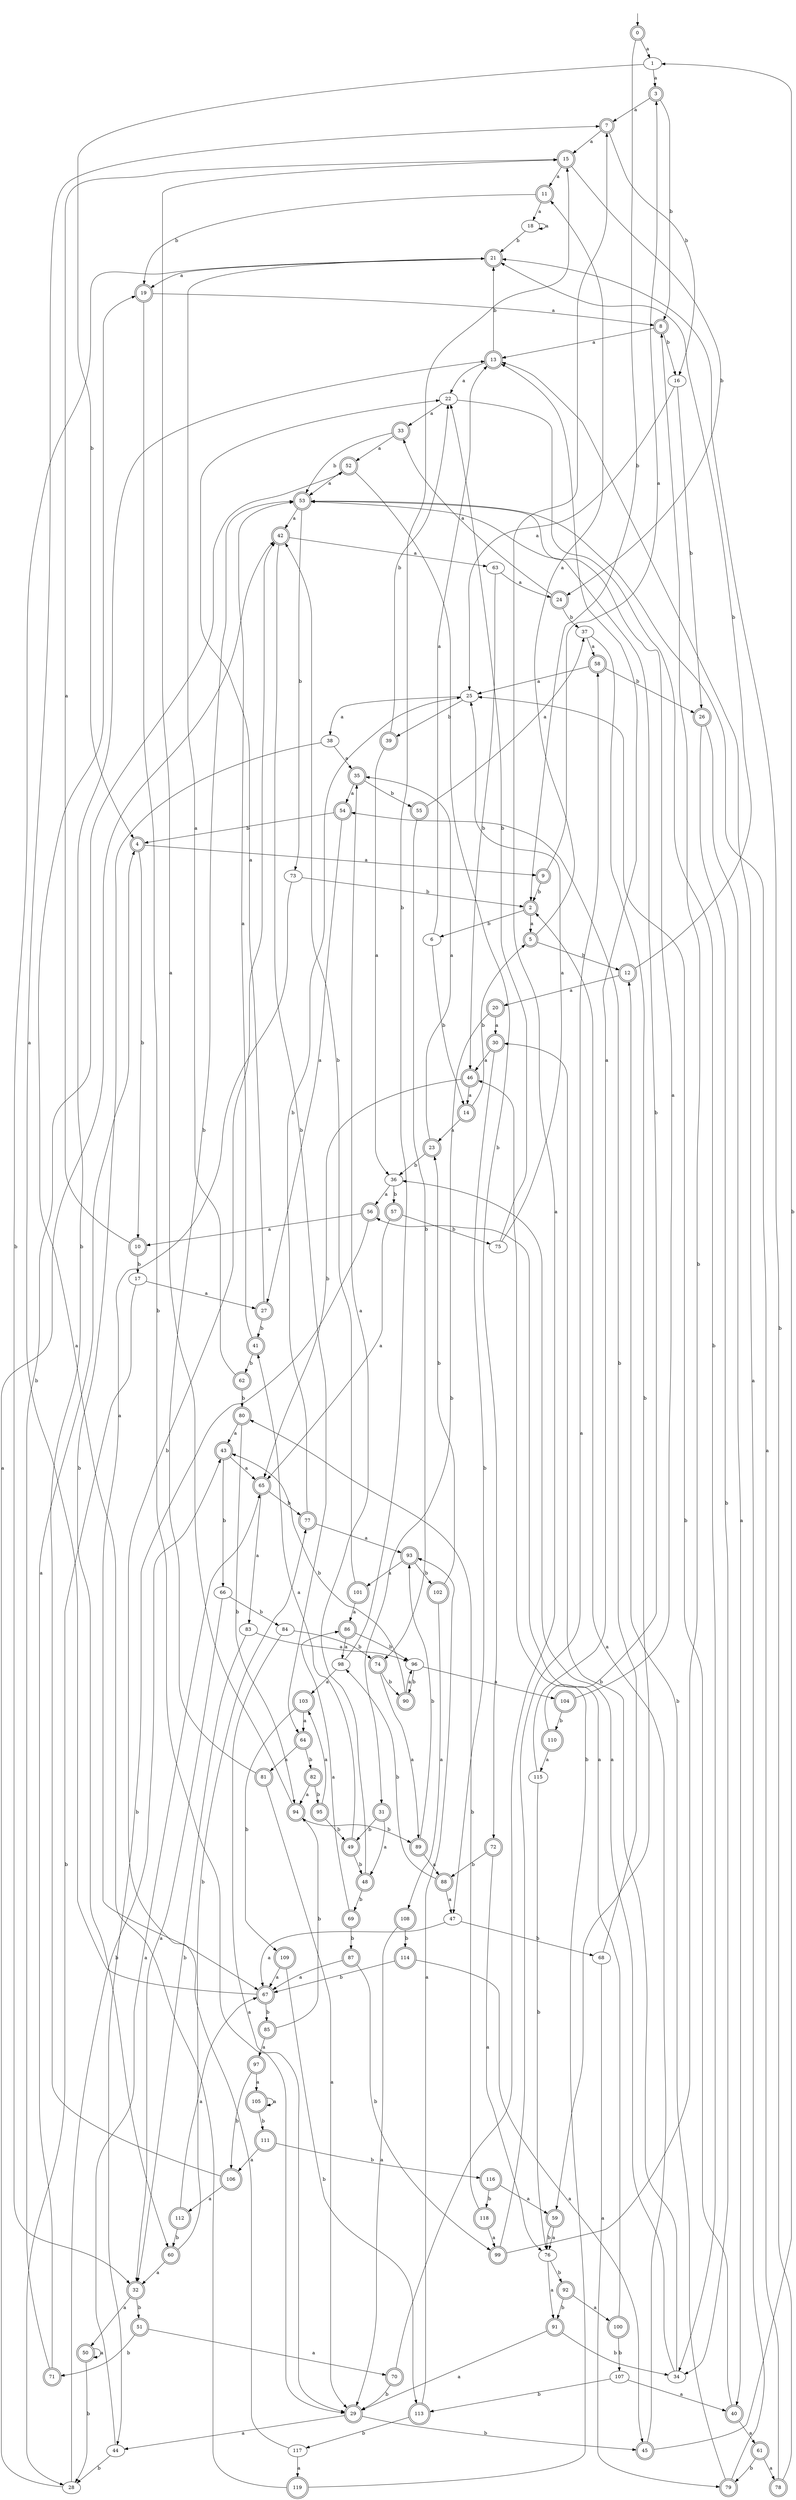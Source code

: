 digraph RandomDFA {
  __start0 [label="", shape=none];
  __start0 -> 0 [label=""];
  0 [shape=circle] [shape=doublecircle]
  0 -> 1 [label="a"]
  0 -> 2 [label="b"]
  1
  1 -> 3 [label="a"]
  1 -> 4 [label="b"]
  2 [shape=doublecircle]
  2 -> 5 [label="a"]
  2 -> 6 [label="b"]
  3 [shape=doublecircle]
  3 -> 7 [label="a"]
  3 -> 8 [label="b"]
  4 [shape=doublecircle]
  4 -> 9 [label="a"]
  4 -> 10 [label="b"]
  5 [shape=doublecircle]
  5 -> 11 [label="a"]
  5 -> 12 [label="b"]
  6
  6 -> 13 [label="a"]
  6 -> 14 [label="b"]
  7 [shape=doublecircle]
  7 -> 15 [label="a"]
  7 -> 16 [label="b"]
  8 [shape=doublecircle]
  8 -> 13 [label="a"]
  8 -> 16 [label="b"]
  9 [shape=doublecircle]
  9 -> 3 [label="a"]
  9 -> 2 [label="b"]
  10 [shape=doublecircle]
  10 -> 15 [label="a"]
  10 -> 17 [label="b"]
  11 [shape=doublecircle]
  11 -> 18 [label="a"]
  11 -> 19 [label="b"]
  12 [shape=doublecircle]
  12 -> 20 [label="a"]
  12 -> 21 [label="b"]
  13 [shape=doublecircle]
  13 -> 22 [label="a"]
  13 -> 21 [label="b"]
  14 [shape=doublecircle]
  14 -> 23 [label="a"]
  14 -> 5 [label="b"]
  15 [shape=doublecircle]
  15 -> 11 [label="a"]
  15 -> 24 [label="b"]
  16
  16 -> 25 [label="a"]
  16 -> 26 [label="b"]
  17
  17 -> 27 [label="a"]
  17 -> 28 [label="b"]
  18
  18 -> 18 [label="a"]
  18 -> 21 [label="b"]
  19 [shape=doublecircle]
  19 -> 8 [label="a"]
  19 -> 29 [label="b"]
  20 [shape=doublecircle]
  20 -> 30 [label="a"]
  20 -> 31 [label="b"]
  21 [shape=doublecircle]
  21 -> 19 [label="a"]
  21 -> 32 [label="b"]
  22
  22 -> 33 [label="a"]
  22 -> 34 [label="b"]
  23 [shape=doublecircle]
  23 -> 35 [label="a"]
  23 -> 36 [label="b"]
  24 [shape=doublecircle]
  24 -> 33 [label="a"]
  24 -> 37 [label="b"]
  25
  25 -> 38 [label="a"]
  25 -> 39 [label="b"]
  26 [shape=doublecircle]
  26 -> 40 [label="a"]
  26 -> 34 [label="b"]
  27 [shape=doublecircle]
  27 -> 22 [label="a"]
  27 -> 41 [label="b"]
  28
  28 -> 42 [label="a"]
  28 -> 43 [label="b"]
  29 [shape=doublecircle]
  29 -> 44 [label="a"]
  29 -> 45 [label="b"]
  30 [shape=doublecircle]
  30 -> 46 [label="a"]
  30 -> 47 [label="b"]
  31 [shape=doublecircle]
  31 -> 48 [label="a"]
  31 -> 49 [label="b"]
  32 [shape=doublecircle]
  32 -> 50 [label="a"]
  32 -> 51 [label="b"]
  33 [shape=doublecircle]
  33 -> 52 [label="a"]
  33 -> 53 [label="b"]
  34
  34 -> 36 [label="a"]
  34 -> 30 [label="b"]
  35 [shape=doublecircle]
  35 -> 54 [label="a"]
  35 -> 55 [label="b"]
  36
  36 -> 56 [label="a"]
  36 -> 57 [label="b"]
  37
  37 -> 58 [label="a"]
  37 -> 59 [label="b"]
  38
  38 -> 35 [label="a"]
  38 -> 60 [label="b"]
  39 [shape=doublecircle]
  39 -> 36 [label="a"]
  39 -> 22 [label="b"]
  40 [shape=doublecircle]
  40 -> 61 [label="a"]
  40 -> 25 [label="b"]
  41 [shape=doublecircle]
  41 -> 53 [label="a"]
  41 -> 62 [label="b"]
  42 [shape=doublecircle]
  42 -> 63 [label="a"]
  42 -> 64 [label="b"]
  43 [shape=doublecircle]
  43 -> 65 [label="a"]
  43 -> 66 [label="b"]
  44
  44 -> 65 [label="a"]
  44 -> 28 [label="b"]
  45 [shape=doublecircle]
  45 -> 2 [label="a"]
  45 -> 1 [label="b"]
  46 [shape=doublecircle]
  46 -> 14 [label="a"]
  46 -> 65 [label="b"]
  47
  47 -> 67 [label="a"]
  47 -> 68 [label="b"]
  48 [shape=doublecircle]
  48 -> 35 [label="a"]
  48 -> 69 [label="b"]
  49 [shape=doublecircle]
  49 -> 41 [label="a"]
  49 -> 48 [label="b"]
  50 [shape=doublecircle]
  50 -> 50 [label="a"]
  50 -> 28 [label="b"]
  51 [shape=doublecircle]
  51 -> 70 [label="a"]
  51 -> 71 [label="b"]
  52 [shape=doublecircle]
  52 -> 53 [label="a"]
  52 -> 72 [label="b"]
  53 [shape=doublecircle]
  53 -> 42 [label="a"]
  53 -> 73 [label="b"]
  54 [shape=doublecircle]
  54 -> 27 [label="a"]
  54 -> 4 [label="b"]
  55 [shape=doublecircle]
  55 -> 37 [label="a"]
  55 -> 74 [label="b"]
  56 [shape=doublecircle]
  56 -> 10 [label="a"]
  56 -> 44 [label="b"]
  57 [shape=doublecircle]
  57 -> 65 [label="a"]
  57 -> 75 [label="b"]
  58 [shape=doublecircle]
  58 -> 25 [label="a"]
  58 -> 26 [label="b"]
  59 [shape=doublecircle]
  59 -> 76 [label="a"]
  59 -> 76 [label="b"]
  60 [shape=doublecircle]
  60 -> 32 [label="a"]
  60 -> 77 [label="b"]
  61 [shape=doublecircle]
  61 -> 78 [label="a"]
  61 -> 79 [label="b"]
  62 [shape=doublecircle]
  62 -> 21 [label="a"]
  62 -> 80 [label="b"]
  63
  63 -> 24 [label="a"]
  63 -> 46 [label="b"]
  64 [shape=doublecircle]
  64 -> 81 [label="a"]
  64 -> 82 [label="b"]
  65 [shape=doublecircle]
  65 -> 83 [label="a"]
  65 -> 77 [label="b"]
  66
  66 -> 32 [label="a"]
  66 -> 84 [label="b"]
  67 [shape=doublecircle]
  67 -> 7 [label="a"]
  67 -> 85 [label="b"]
  68
  68 -> 79 [label="a"]
  68 -> 54 [label="b"]
  69 [shape=doublecircle]
  69 -> 86 [label="a"]
  69 -> 87 [label="b"]
  70 [shape=doublecircle]
  70 -> 7 [label="a"]
  70 -> 29 [label="b"]
  71 [shape=doublecircle]
  71 -> 4 [label="a"]
  71 -> 52 [label="b"]
  72 [shape=doublecircle]
  72 -> 76 [label="a"]
  72 -> 88 [label="b"]
  73
  73 -> 67 [label="a"]
  73 -> 2 [label="b"]
  74 [shape=doublecircle]
  74 -> 89 [label="a"]
  74 -> 90 [label="b"]
  75
  75 -> 25 [label="a"]
  75 -> 22 [label="b"]
  76
  76 -> 91 [label="a"]
  76 -> 92 [label="b"]
  77 [shape=doublecircle]
  77 -> 93 [label="a"]
  77 -> 25 [label="b"]
  78 [shape=doublecircle]
  78 -> 53 [label="a"]
  78 -> 21 [label="b"]
  79 [shape=doublecircle]
  79 -> 13 [label="a"]
  79 -> 12 [label="b"]
  80 [shape=doublecircle]
  80 -> 43 [label="a"]
  80 -> 94 [label="b"]
  81 [shape=doublecircle]
  81 -> 29 [label="a"]
  81 -> 53 [label="b"]
  82 [shape=doublecircle]
  82 -> 94 [label="a"]
  82 -> 95 [label="b"]
  83
  83 -> 96 [label="a"]
  83 -> 32 [label="b"]
  84
  84 -> 29 [label="a"]
  84 -> 74 [label="b"]
  85 [shape=doublecircle]
  85 -> 97 [label="a"]
  85 -> 94 [label="b"]
  86 [shape=doublecircle]
  86 -> 98 [label="a"]
  86 -> 96 [label="b"]
  87 [shape=doublecircle]
  87 -> 67 [label="a"]
  87 -> 99 [label="b"]
  88 [shape=doublecircle]
  88 -> 47 [label="a"]
  88 -> 98 [label="b"]
  89 [shape=doublecircle]
  89 -> 88 [label="a"]
  89 -> 93 [label="b"]
  90 [shape=doublecircle]
  90 -> 96 [label="a"]
  90 -> 43 [label="b"]
  91 [shape=doublecircle]
  91 -> 29 [label="a"]
  91 -> 34 [label="b"]
  92 [shape=doublecircle]
  92 -> 100 [label="a"]
  92 -> 91 [label="b"]
  93 [shape=doublecircle]
  93 -> 101 [label="a"]
  93 -> 102 [label="b"]
  94 [shape=doublecircle]
  94 -> 15 [label="a"]
  94 -> 89 [label="b"]
  95 [shape=doublecircle]
  95 -> 103 [label="a"]
  95 -> 49 [label="b"]
  96
  96 -> 104 [label="a"]
  96 -> 90 [label="b"]
  97 [shape=doublecircle]
  97 -> 105 [label="a"]
  97 -> 106 [label="b"]
  98
  98 -> 103 [label="a"]
  98 -> 15 [label="b"]
  99 [shape=doublecircle]
  99 -> 58 [label="a"]
  99 -> 8 [label="b"]
  100 [shape=doublecircle]
  100 -> 56 [label="a"]
  100 -> 107 [label="b"]
  101 [shape=doublecircle]
  101 -> 86 [label="a"]
  101 -> 42 [label="b"]
  102 [shape=doublecircle]
  102 -> 108 [label="a"]
  102 -> 23 [label="b"]
  103 [shape=doublecircle]
  103 -> 64 [label="a"]
  103 -> 109 [label="b"]
  104 [shape=doublecircle]
  104 -> 53 [label="a"]
  104 -> 110 [label="b"]
  105 [shape=doublecircle]
  105 -> 105 [label="a"]
  105 -> 111 [label="b"]
  106 [shape=doublecircle]
  106 -> 112 [label="a"]
  106 -> 13 [label="b"]
  107
  107 -> 40 [label="a"]
  107 -> 113 [label="b"]
  108 [shape=doublecircle]
  108 -> 29 [label="a"]
  108 -> 114 [label="b"]
  109 [shape=doublecircle]
  109 -> 67 [label="a"]
  109 -> 113 [label="b"]
  110 [shape=doublecircle]
  110 -> 115 [label="a"]
  110 -> 53 [label="b"]
  111 [shape=doublecircle]
  111 -> 106 [label="a"]
  111 -> 116 [label="b"]
  112 [shape=doublecircle]
  112 -> 67 [label="a"]
  112 -> 60 [label="b"]
  113 [shape=doublecircle]
  113 -> 93 [label="a"]
  113 -> 117 [label="b"]
  114 [shape=doublecircle]
  114 -> 45 [label="a"]
  114 -> 67 [label="b"]
  115
  115 -> 13 [label="a"]
  115 -> 76 [label="b"]
  116 [shape=doublecircle]
  116 -> 59 [label="a"]
  116 -> 118 [label="b"]
  117
  117 -> 119 [label="a"]
  117 -> 42 [label="b"]
  118 [shape=doublecircle]
  118 -> 99 [label="a"]
  118 -> 80 [label="b"]
  119 [shape=doublecircle]
  119 -> 19 [label="a"]
  119 -> 46 [label="b"]
}
